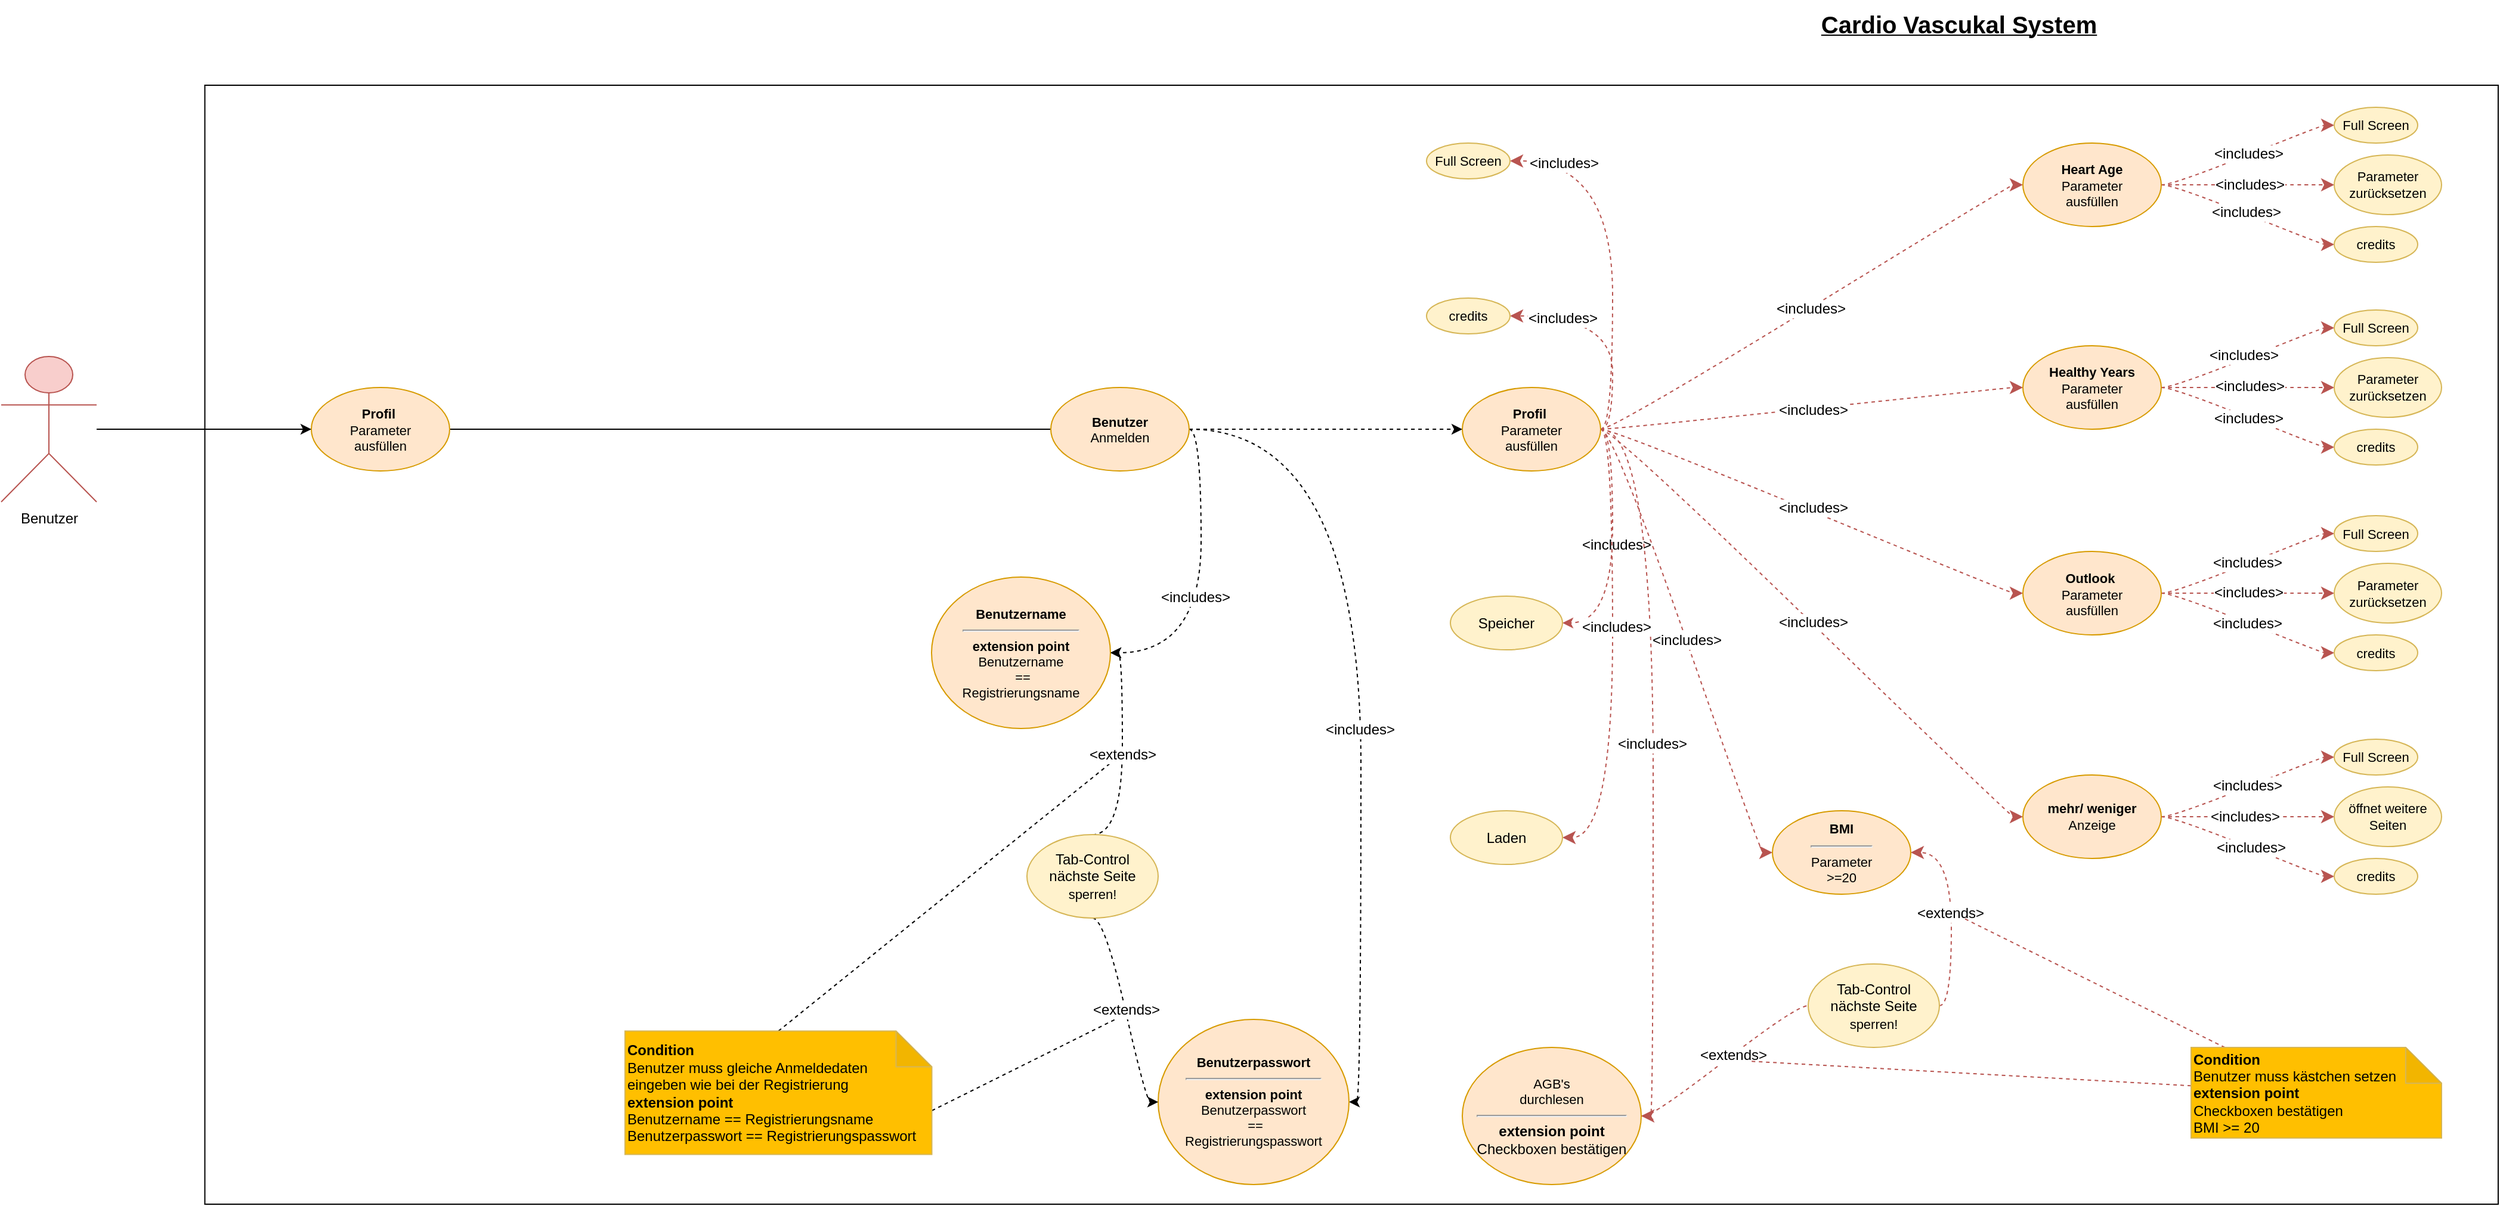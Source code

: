 <mxfile version="24.8.4">
  <diagram name="Seite-1" id="UVpIMAXgov2TjOctCtRH">
    <mxGraphModel dx="2771" dy="1168" grid="1" gridSize="10" guides="1" tooltips="1" connect="1" arrows="1" fold="1" page="1" pageScale="1" pageWidth="827" pageHeight="1169" math="0" shadow="0">
      <root>
        <mxCell id="0" />
        <mxCell id="1" parent="0" />
        <mxCell id="NwBf-p2mOLdfekpfjntF-2" value="&lt;b&gt;&lt;u&gt;&lt;font style=&quot;font-size: 20px;&quot;&gt;Cardio Vascukal System&lt;/font&gt;&lt;/u&gt;&lt;/b&gt;" style="text;html=1;align=center;verticalAlign=middle;resizable=0;points=[];autosize=1;strokeColor=none;fillColor=none;" parent="1" vertex="1">
          <mxGeometry x="736" y="88" width="250" height="40" as="geometry" />
        </mxCell>
        <mxCell id="NwBf-p2mOLdfekpfjntF-3" value="Benutzer" style="shape=umlActor;verticalLabelPosition=bottom;verticalAlign=top;html=1;outlineConnect=0;fillColor=#f8cecc;strokeColor=#b85450;" parent="1" vertex="1">
          <mxGeometry x="-780" y="387" width="80" height="122" as="geometry" />
        </mxCell>
        <mxCell id="NwBf-p2mOLdfekpfjntF-16" value="" style="rounded=0;whiteSpace=wrap;html=1;rotation=90;" parent="1" vertex="1">
          <mxGeometry x="-117.13" y="-332.63" width="938.5" height="1922.75" as="geometry" />
        </mxCell>
        <mxCell id="-FrrrJ6dnkbftd-pf9Oq-3" value="" style="edgeStyle=entityRelationEdgeStyle;curved=1;rounded=0;orthogonalLoop=1;jettySize=auto;html=1;startArrow=none;endArrow=classic;segment=10;sourcePerimeterSpacing=0;targetPerimeterSpacing=0;fontSize=12;dashed=1;endFill=1;fillColor=#f8cecc;strokeColor=#b85450;" parent="1" source="NwBf-p2mOLdfekpfjntF-17" target="-FrrrJ6dnkbftd-pf9Oq-2" edge="1">
          <mxGeometry relative="1" as="geometry" />
        </mxCell>
        <mxCell id="-FrrrJ6dnkbftd-pf9Oq-10" value="&amp;lt;includes&amp;gt;" style="edgeLabel;html=1;align=center;verticalAlign=middle;resizable=0;points=[];fontSize=12;" parent="-FrrrJ6dnkbftd-pf9Oq-3" vertex="1" connectable="0">
          <mxGeometry x="-0.007" y="3" relative="1" as="geometry">
            <mxPoint as="offset" />
          </mxGeometry>
        </mxCell>
        <mxCell id="-FrrrJ6dnkbftd-pf9Oq-24" value="" style="edgeStyle=entityRelationEdgeStyle;curved=1;rounded=0;orthogonalLoop=1;jettySize=auto;html=1;startArrow=none;endArrow=classic;segment=10;sourcePerimeterSpacing=0;targetPerimeterSpacing=0;fontSize=12;startSize=8;endSize=8;dashed=1;endFill=1;fillColor=#f8cecc;strokeColor=#b85450;" parent="1" source="NwBf-p2mOLdfekpfjntF-17" target="-FrrrJ6dnkbftd-pf9Oq-23" edge="1">
          <mxGeometry relative="1" as="geometry" />
        </mxCell>
        <mxCell id="-FrrrJ6dnkbftd-pf9Oq-25" value="&amp;lt;includes&amp;gt;" style="edgeLabel;html=1;align=center;verticalAlign=middle;resizable=0;points=[];fontSize=12;" parent="-FrrrJ6dnkbftd-pf9Oq-24" vertex="1" connectable="0">
          <mxGeometry x="-0.023" y="-1" relative="1" as="geometry">
            <mxPoint as="offset" />
          </mxGeometry>
        </mxCell>
        <mxCell id="-FrrrJ6dnkbftd-pf9Oq-35" value="" style="edgeStyle=entityRelationEdgeStyle;curved=1;rounded=0;orthogonalLoop=1;jettySize=auto;html=1;startArrow=none;endArrow=classic;segment=10;sourcePerimeterSpacing=0;targetPerimeterSpacing=0;fontSize=12;startSize=8;endSize=8;dashed=1;endFill=1;fillColor=#f8cecc;strokeColor=#b85450;" parent="1" source="NwBf-p2mOLdfekpfjntF-17" target="-FrrrJ6dnkbftd-pf9Oq-34" edge="1">
          <mxGeometry relative="1" as="geometry" />
        </mxCell>
        <mxCell id="-FrrrJ6dnkbftd-pf9Oq-87" value="&amp;lt;includes&amp;gt;" style="edgeLabel;html=1;align=center;verticalAlign=middle;resizable=0;points=[];fontSize=12;" parent="-FrrrJ6dnkbftd-pf9Oq-35" vertex="1" connectable="0">
          <mxGeometry x="-0.01" relative="1" as="geometry">
            <mxPoint as="offset" />
          </mxGeometry>
        </mxCell>
        <mxCell id="-FrrrJ6dnkbftd-pf9Oq-41" value="" style="edgeStyle=entityRelationEdgeStyle;curved=1;rounded=0;orthogonalLoop=1;jettySize=auto;html=1;startArrow=none;endArrow=classic;segment=10;sourcePerimeterSpacing=0;targetPerimeterSpacing=0;fontSize=12;startSize=8;endSize=8;dashed=1;endFill=1;fillColor=#f8cecc;strokeColor=#b85450;" parent="1" source="NwBf-p2mOLdfekpfjntF-17" target="-FrrrJ6dnkbftd-pf9Oq-40" edge="1">
          <mxGeometry relative="1" as="geometry" />
        </mxCell>
        <mxCell id="-FrrrJ6dnkbftd-pf9Oq-88" value="&amp;lt;includes&amp;gt;" style="edgeLabel;html=1;align=center;verticalAlign=middle;resizable=0;points=[];fontSize=12;" parent="-FrrrJ6dnkbftd-pf9Oq-41" vertex="1" connectable="0">
          <mxGeometry x="0.002" y="-1" relative="1" as="geometry">
            <mxPoint as="offset" />
          </mxGeometry>
        </mxCell>
        <mxCell id="-FrrrJ6dnkbftd-pf9Oq-43" value="" style="edgeStyle=entityRelationEdgeStyle;curved=1;rounded=0;orthogonalLoop=1;jettySize=auto;html=1;startArrow=none;endArrow=classic;segment=10;sourcePerimeterSpacing=0;targetPerimeterSpacing=0;fontSize=12;startSize=8;endSize=8;dashed=1;endFill=1;fillColor=#f8cecc;strokeColor=#b85450;" parent="1" source="NwBf-p2mOLdfekpfjntF-17" target="-FrrrJ6dnkbftd-pf9Oq-42" edge="1">
          <mxGeometry relative="1" as="geometry" />
        </mxCell>
        <mxCell id="-FrrrJ6dnkbftd-pf9Oq-89" value="&amp;lt;includes&amp;gt;" style="edgeLabel;html=1;align=center;verticalAlign=middle;resizable=0;points=[];fontSize=12;" parent="-FrrrJ6dnkbftd-pf9Oq-43" vertex="1" connectable="0">
          <mxGeometry x="-0.004" y="3" relative="1" as="geometry">
            <mxPoint as="offset" />
          </mxGeometry>
        </mxCell>
        <mxCell id="-FrrrJ6dnkbftd-pf9Oq-58" value="" style="edgeStyle=entityRelationEdgeStyle;curved=1;rounded=0;orthogonalLoop=1;jettySize=auto;html=1;startArrow=none;endArrow=classic;segment=10;sourcePerimeterSpacing=0;targetPerimeterSpacing=0;fontSize=12;startSize=8;endSize=8;dashed=1;endFill=1;fillColor=#f8cecc;strokeColor=#b85450;" parent="1" source="NwBf-p2mOLdfekpfjntF-17" target="-FrrrJ6dnkbftd-pf9Oq-57" edge="1">
          <mxGeometry relative="1" as="geometry" />
        </mxCell>
        <mxCell id="-FrrrJ6dnkbftd-pf9Oq-90" value="&amp;lt;includes&amp;gt;" style="edgeLabel;html=1;align=center;verticalAlign=middle;resizable=0;points=[];fontSize=12;" parent="-FrrrJ6dnkbftd-pf9Oq-58" vertex="1" connectable="0">
          <mxGeometry x="-0.0" y="1" relative="1" as="geometry">
            <mxPoint as="offset" />
          </mxGeometry>
        </mxCell>
        <mxCell id="-FrrrJ6dnkbftd-pf9Oq-62" value="" style="edgeStyle=entityRelationEdgeStyle;curved=1;rounded=0;orthogonalLoop=1;jettySize=auto;html=1;startArrow=none;endArrow=classic;segment=10;sourcePerimeterSpacing=0;targetPerimeterSpacing=0;fontSize=12;startSize=8;endSize=8;dashed=1;endFill=1;fillColor=#f8cecc;strokeColor=#b85450;" parent="1" source="NwBf-p2mOLdfekpfjntF-17" target="-FrrrJ6dnkbftd-pf9Oq-61" edge="1">
          <mxGeometry relative="1" as="geometry" />
        </mxCell>
        <mxCell id="-FrrrJ6dnkbftd-pf9Oq-66" value="&amp;lt;includes&amp;gt;" style="edgeLabel;html=1;align=center;verticalAlign=middle;resizable=0;points=[];fontSize=12;" parent="-FrrrJ6dnkbftd-pf9Oq-62" vertex="1" connectable="0">
          <mxGeometry x="0.545" y="2" relative="1" as="geometry">
            <mxPoint as="offset" />
          </mxGeometry>
        </mxCell>
        <mxCell id="-FrrrJ6dnkbftd-pf9Oq-65" style="edgeStyle=entityRelationEdgeStyle;curved=1;rounded=0;orthogonalLoop=1;jettySize=auto;html=1;startArrow=none;endArrow=classic;segment=10;sourcePerimeterSpacing=0;targetPerimeterSpacing=0;fontSize=12;startSize=8;endSize=8;dashed=1;endFill=1;fillColor=#f8cecc;strokeColor=#b85450;" parent="1" source="NwBf-p2mOLdfekpfjntF-17" target="-FrrrJ6dnkbftd-pf9Oq-63" edge="1">
          <mxGeometry relative="1" as="geometry" />
        </mxCell>
        <mxCell id="-FrrrJ6dnkbftd-pf9Oq-67" value="&amp;lt;includes&amp;gt;" style="edgeLabel;html=1;align=center;verticalAlign=middle;resizable=0;points=[];fontSize=12;" parent="-FrrrJ6dnkbftd-pf9Oq-65" vertex="1" connectable="0">
          <mxGeometry x="0.723" y="2" relative="1" as="geometry">
            <mxPoint as="offset" />
          </mxGeometry>
        </mxCell>
        <mxCell id="-FrrrJ6dnkbftd-pf9Oq-106" value="" style="edgeStyle=entityRelationEdgeStyle;curved=1;rounded=0;orthogonalLoop=1;jettySize=auto;html=1;startArrow=none;endArrow=classic;segment=10;sourcePerimeterSpacing=0;targetPerimeterSpacing=0;fontSize=12;startSize=8;endSize=8;dashed=1;endFill=1;fillColor=#f8cecc;strokeColor=#b85450;" parent="1" source="NwBf-p2mOLdfekpfjntF-17" target="-FrrrJ6dnkbftd-pf9Oq-105" edge="1">
          <mxGeometry relative="1" as="geometry" />
        </mxCell>
        <mxCell id="-FrrrJ6dnkbftd-pf9Oq-107" value="&amp;lt;includes&amp;gt;" style="edgeLabel;html=1;align=center;verticalAlign=middle;resizable=0;points=[];fontSize=12;" parent="-FrrrJ6dnkbftd-pf9Oq-106" vertex="1" connectable="0">
          <mxGeometry x="-0.003" relative="1" as="geometry">
            <mxPoint as="offset" />
          </mxGeometry>
        </mxCell>
        <mxCell id="-FrrrJ6dnkbftd-pf9Oq-111" style="edgeStyle=entityRelationEdgeStyle;curved=1;rounded=0;orthogonalLoop=1;jettySize=auto;html=1;startArrow=none;endArrow=classic;segment=10;sourcePerimeterSpacing=0;targetPerimeterSpacing=0;fontSize=12;startSize=8;endSize=8;dashed=1;endFill=1;fillColor=#f8cecc;strokeColor=#b85450;" parent="1" source="NwBf-p2mOLdfekpfjntF-17" target="-FrrrJ6dnkbftd-pf9Oq-110" edge="1">
          <mxGeometry relative="1" as="geometry" />
        </mxCell>
        <mxCell id="-FrrrJ6dnkbftd-pf9Oq-114" value="&amp;lt;includes&amp;gt;" style="edgeLabel;html=1;align=center;verticalAlign=middle;resizable=0;points=[];fontSize=12;" parent="-FrrrJ6dnkbftd-pf9Oq-111" vertex="1" connectable="0">
          <mxGeometry x="-0.102" y="3" relative="1" as="geometry">
            <mxPoint y="-1" as="offset" />
          </mxGeometry>
        </mxCell>
        <mxCell id="NwBf-p2mOLdfekpfjntF-17" value="&lt;font style=&quot;font-size: 11px;&quot;&gt;&lt;b&gt;Profil&amp;nbsp;&lt;/b&gt;&lt;/font&gt;&lt;div style=&quot;font-size: 11px;&quot;&gt;&lt;font style=&quot;font-size: 11px;&quot;&gt;Parameter&lt;/font&gt;&lt;div&gt;&lt;font style=&quot;font-size: 11px;&quot;&gt;ausfüllen&lt;/font&gt;&lt;/div&gt;&lt;/div&gt;" style="ellipse;whiteSpace=wrap;html=1;align=center;newEdgeStyle={&quot;edgeStyle&quot;:&quot;entityRelationEdgeStyle&quot;,&quot;startArrow&quot;:&quot;none&quot;,&quot;endArrow&quot;:&quot;none&quot;,&quot;segment&quot;:10,&quot;curved&quot;:1,&quot;sourcePerimeterSpacing&quot;:0,&quot;targetPerimeterSpacing&quot;:0};treeFolding=1;treeMoving=1;fillColor=#ffe6cc;strokeColor=#d79b00;" parent="1" vertex="1">
          <mxGeometry x="445" y="413" width="116" height="70" as="geometry" />
        </mxCell>
        <mxCell id="-FrrrJ6dnkbftd-pf9Oq-2" value="Speicher" style="ellipse;whiteSpace=wrap;html=1;align=center;newEdgeStyle={&quot;edgeStyle&quot;:&quot;entityRelationEdgeStyle&quot;,&quot;startArrow&quot;:&quot;none&quot;,&quot;endArrow&quot;:&quot;none&quot;,&quot;segment&quot;:10,&quot;curved&quot;:1,&quot;sourcePerimeterSpacing&quot;:0,&quot;targetPerimeterSpacing&quot;:0};treeFolding=1;treeMoving=1;fillColor=#fff2cc;strokeColor=#d6b656;" parent="1" vertex="1">
          <mxGeometry x="435" y="588" width="94" height="45" as="geometry" />
        </mxCell>
        <mxCell id="-FrrrJ6dnkbftd-pf9Oq-27" value="" style="edgeStyle=entityRelationEdgeStyle;curved=1;rounded=0;orthogonalLoop=1;jettySize=auto;html=1;startArrow=openThin;endArrow=none;segment=10;sourcePerimeterSpacing=0;targetPerimeterSpacing=0;fontSize=12;startSize=8;endSize=8;dashed=1;startFill=0;fillColor=#f8cecc;strokeColor=#b85450;" parent="1" source="-FrrrJ6dnkbftd-pf9Oq-23" target="-FrrrJ6dnkbftd-pf9Oq-26" edge="1">
          <mxGeometry relative="1" as="geometry" />
        </mxCell>
        <mxCell id="-FrrrJ6dnkbftd-pf9Oq-28" value="&amp;lt;extends&amp;gt;" style="edgeLabel;html=1;align=center;verticalAlign=middle;resizable=0;points=[];fontSize=12;" parent="-FrrrJ6dnkbftd-pf9Oq-27" vertex="1" connectable="0">
          <mxGeometry x="0.107" y="-1" relative="1" as="geometry">
            <mxPoint x="-1" as="offset" />
          </mxGeometry>
        </mxCell>
        <mxCell id="-FrrrJ6dnkbftd-pf9Oq-23" value="&lt;font style=&quot;font-size: 11px;&quot;&gt;AGB&#39;s&lt;/font&gt;&lt;div style=&quot;font-size: 11px;&quot;&gt;&lt;font style=&quot;font-size: 11px;&quot;&gt;durchlesen&lt;br&gt;&lt;/font&gt;&lt;div style=&quot;&quot;&gt;&lt;hr style=&quot;&quot;&gt;&lt;div style=&quot;font-size: 12px;&quot;&gt;&lt;b&gt;extension point&lt;/b&gt;&lt;/div&gt;&lt;div style=&quot;font-size: 12px;&quot;&gt;Checkboxen bestätigen&lt;/div&gt;&lt;/div&gt;&lt;/div&gt;" style="ellipse;whiteSpace=wrap;html=1;align=center;newEdgeStyle={&quot;edgeStyle&quot;:&quot;entityRelationEdgeStyle&quot;,&quot;startArrow&quot;:&quot;none&quot;,&quot;endArrow&quot;:&quot;none&quot;,&quot;segment&quot;:10,&quot;curved&quot;:1,&quot;sourcePerimeterSpacing&quot;:0,&quot;targetPerimeterSpacing&quot;:0};treeFolding=1;treeMoving=1;fillColor=#ffe6cc;strokeColor=#d79b00;" parent="1" vertex="1">
          <mxGeometry x="445" y="966.5" width="150" height="115" as="geometry" />
        </mxCell>
        <mxCell id="-FrrrJ6dnkbftd-pf9Oq-108" style="edgeStyle=entityRelationEdgeStyle;curved=1;rounded=0;orthogonalLoop=1;jettySize=auto;html=1;startArrow=none;endArrow=classic;segment=10;sourcePerimeterSpacing=0;targetPerimeterSpacing=0;fontSize=12;startSize=8;endSize=8;dashed=1;endFill=1;fillColor=#f8cecc;strokeColor=#b85450;" parent="1" source="-FrrrJ6dnkbftd-pf9Oq-26" target="-FrrrJ6dnkbftd-pf9Oq-105" edge="1">
          <mxGeometry relative="1" as="geometry" />
        </mxCell>
        <mxCell id="-FrrrJ6dnkbftd-pf9Oq-109" value="&amp;lt;extends&amp;gt;" style="edgeLabel;html=1;align=center;verticalAlign=middle;resizable=0;points=[];fontSize=12;" parent="-FrrrJ6dnkbftd-pf9Oq-108" vertex="1" connectable="0">
          <mxGeometry x="0.033" y="1" relative="1" as="geometry">
            <mxPoint y="1" as="offset" />
          </mxGeometry>
        </mxCell>
        <mxCell id="-FrrrJ6dnkbftd-pf9Oq-26" value="Tab-Control&lt;div&gt;nächste Seite&lt;br&gt;&lt;div&gt;&lt;span style=&quot;font-size: 11px;&quot;&gt;sperren!&lt;/span&gt;&lt;/div&gt;&lt;/div&gt;" style="ellipse;whiteSpace=wrap;html=1;align=center;newEdgeStyle={&quot;edgeStyle&quot;:&quot;entityRelationEdgeStyle&quot;,&quot;startArrow&quot;:&quot;none&quot;,&quot;endArrow&quot;:&quot;none&quot;,&quot;segment&quot;:10,&quot;curved&quot;:1,&quot;sourcePerimeterSpacing&quot;:0,&quot;targetPerimeterSpacing&quot;:0};treeFolding=1;treeMoving=1;fillColor=#fff2cc;strokeColor=#d6b656;" parent="1" vertex="1">
          <mxGeometry x="735" y="896.5" width="110" height="70" as="geometry" />
        </mxCell>
        <mxCell id="qf-HEqE5wMaimyEyIUq_-2" style="edgeStyle=none;curved=1;rounded=0;orthogonalLoop=1;jettySize=auto;html=1;fontSize=12;startSize=8;endSize=8;dashed=1;fillColor=#f8cecc;strokeColor=#b85450;endArrow=none;endFill=0;" parent="1" source="-FrrrJ6dnkbftd-pf9Oq-31" edge="1">
          <mxGeometry relative="1" as="geometry">
            <mxPoint x="685" y="978" as="targetPoint" />
          </mxGeometry>
        </mxCell>
        <mxCell id="qf-HEqE5wMaimyEyIUq_-3" style="edgeStyle=none;curved=1;rounded=0;orthogonalLoop=1;jettySize=auto;html=1;fontSize=12;startSize=8;endSize=8;startArrow=none;startFill=0;dashed=1;endArrow=none;endFill=0;fillColor=#f8cecc;strokeColor=#b85450;" parent="1" source="-FrrrJ6dnkbftd-pf9Oq-31" edge="1">
          <mxGeometry relative="1" as="geometry">
            <mxPoint x="865" y="858" as="targetPoint" />
          </mxGeometry>
        </mxCell>
        <mxCell id="-FrrrJ6dnkbftd-pf9Oq-31" value="&lt;b&gt;Condition&lt;/b&gt;&lt;div&gt;Benutzer muss kästchen setzen&lt;/div&gt;&lt;div&gt;&lt;b&gt;extension point&lt;/b&gt;&lt;/div&gt;&lt;div&gt;Checkboxen bestätigen&lt;/div&gt;&lt;div&gt;&lt;span style=&quot;text-align: center;&quot;&gt;BMI &amp;gt;= 20&lt;/span&gt;&lt;/div&gt;" style="shape=note;whiteSpace=wrap;html=1;backgroundOutline=1;darkOpacity=0.05;align=left;fillColor=#ffbf00;strokeColor=#d6b656;" parent="1" vertex="1">
          <mxGeometry x="1056" y="966.5" width="210" height="76" as="geometry" />
        </mxCell>
        <mxCell id="-FrrrJ6dnkbftd-pf9Oq-45" value="" style="edgeStyle=entityRelationEdgeStyle;curved=1;rounded=0;orthogonalLoop=1;jettySize=auto;html=1;startArrow=none;endArrow=classic;segment=10;sourcePerimeterSpacing=0;targetPerimeterSpacing=0;fontSize=12;startSize=8;endSize=8;dashed=1;endFill=1;fillColor=#f8cecc;strokeColor=#b85450;" parent="1" source="-FrrrJ6dnkbftd-pf9Oq-34" target="-FrrrJ6dnkbftd-pf9Oq-44" edge="1">
          <mxGeometry relative="1" as="geometry" />
        </mxCell>
        <mxCell id="-FrrrJ6dnkbftd-pf9Oq-91" value="&amp;lt;includes&amp;gt;" style="edgeLabel;html=1;align=center;verticalAlign=middle;resizable=0;points=[];fontSize=12;" parent="-FrrrJ6dnkbftd-pf9Oq-45" vertex="1" connectable="0">
          <mxGeometry x="0.012" relative="1" as="geometry">
            <mxPoint as="offset" />
          </mxGeometry>
        </mxCell>
        <mxCell id="-FrrrJ6dnkbftd-pf9Oq-84" style="edgeStyle=entityRelationEdgeStyle;curved=1;rounded=0;orthogonalLoop=1;jettySize=auto;html=1;startArrow=none;endArrow=classic;segment=10;sourcePerimeterSpacing=0;targetPerimeterSpacing=0;fontSize=12;startSize=8;endSize=8;dashed=1;endFill=1;fillColor=#f8cecc;strokeColor=#b85450;" parent="1" source="-FrrrJ6dnkbftd-pf9Oq-34" target="-FrrrJ6dnkbftd-pf9Oq-77" edge="1">
          <mxGeometry relative="1" as="geometry" />
        </mxCell>
        <mxCell id="-FrrrJ6dnkbftd-pf9Oq-92" value="&amp;lt;includes&amp;gt;" style="edgeLabel;html=1;align=center;verticalAlign=middle;resizable=0;points=[];fontSize=12;" parent="-FrrrJ6dnkbftd-pf9Oq-84" vertex="1" connectable="0">
          <mxGeometry x="0.01" y="1" relative="1" as="geometry">
            <mxPoint as="offset" />
          </mxGeometry>
        </mxCell>
        <mxCell id="-FrrrJ6dnkbftd-pf9Oq-85" style="edgeStyle=entityRelationEdgeStyle;curved=1;rounded=0;orthogonalLoop=1;jettySize=auto;html=1;startArrow=none;endArrow=classic;segment=10;sourcePerimeterSpacing=0;targetPerimeterSpacing=0;fontSize=12;startSize=8;endSize=8;endFill=1;dashed=1;fillColor=#f8cecc;strokeColor=#b85450;" parent="1" source="-FrrrJ6dnkbftd-pf9Oq-34" target="-FrrrJ6dnkbftd-pf9Oq-73" edge="1">
          <mxGeometry relative="1" as="geometry" />
        </mxCell>
        <mxCell id="-FrrrJ6dnkbftd-pf9Oq-93" value="&amp;lt;includes&amp;gt;" style="edgeLabel;html=1;align=center;verticalAlign=middle;resizable=0;points=[];fontSize=12;" parent="-FrrrJ6dnkbftd-pf9Oq-85" vertex="1" connectable="0">
          <mxGeometry x="-0.028" y="2" relative="1" as="geometry">
            <mxPoint as="offset" />
          </mxGeometry>
        </mxCell>
        <mxCell id="-FrrrJ6dnkbftd-pf9Oq-34" value="&lt;span style=&quot;font-size: 11px;&quot;&gt;&lt;b&gt;Heart Age&lt;/b&gt;&lt;/span&gt;&lt;br&gt;&lt;div style=&quot;font-size: 11px;&quot;&gt;&lt;font style=&quot;font-size: 11px;&quot;&gt;Parameter&lt;/font&gt;&lt;div&gt;&lt;font style=&quot;font-size: 11px;&quot;&gt;ausfüllen&lt;/font&gt;&lt;/div&gt;&lt;/div&gt;" style="ellipse;whiteSpace=wrap;html=1;align=center;newEdgeStyle={&quot;edgeStyle&quot;:&quot;entityRelationEdgeStyle&quot;,&quot;startArrow&quot;:&quot;none&quot;,&quot;endArrow&quot;:&quot;none&quot;,&quot;segment&quot;:10,&quot;curved&quot;:1,&quot;sourcePerimeterSpacing&quot;:0,&quot;targetPerimeterSpacing&quot;:0};treeFolding=1;treeMoving=1;fillColor=#ffe6cc;strokeColor=#d79b00;" parent="1" vertex="1">
          <mxGeometry x="915" y="208" width="116" height="70" as="geometry" />
        </mxCell>
        <mxCell id="-FrrrJ6dnkbftd-pf9Oq-54" style="edgeStyle=entityRelationEdgeStyle;curved=1;rounded=0;orthogonalLoop=1;jettySize=auto;html=1;startArrow=none;endArrow=classic;segment=10;sourcePerimeterSpacing=0;targetPerimeterSpacing=0;fontSize=12;startSize=8;endSize=8;endFill=1;dashed=1;fillColor=#f8cecc;strokeColor=#b85450;" parent="1" source="-FrrrJ6dnkbftd-pf9Oq-40" target="-FrrrJ6dnkbftd-pf9Oq-49" edge="1">
          <mxGeometry relative="1" as="geometry" />
        </mxCell>
        <mxCell id="-FrrrJ6dnkbftd-pf9Oq-94" value="&amp;lt;includes&amp;gt;" style="edgeLabel;html=1;align=center;verticalAlign=middle;resizable=0;points=[];fontSize=12;" parent="-FrrrJ6dnkbftd-pf9Oq-54" vertex="1" connectable="0">
          <mxGeometry x="0.012" y="1" relative="1" as="geometry">
            <mxPoint as="offset" />
          </mxGeometry>
        </mxCell>
        <mxCell id="-FrrrJ6dnkbftd-pf9Oq-78" style="edgeStyle=entityRelationEdgeStyle;curved=1;rounded=0;orthogonalLoop=1;jettySize=auto;html=1;startArrow=none;endArrow=classic;segment=10;sourcePerimeterSpacing=0;targetPerimeterSpacing=0;fontSize=12;startSize=8;endSize=8;dashed=1;endFill=1;fillColor=#f8cecc;strokeColor=#b85450;" parent="1" source="-FrrrJ6dnkbftd-pf9Oq-40" target="-FrrrJ6dnkbftd-pf9Oq-76" edge="1">
          <mxGeometry relative="1" as="geometry" />
        </mxCell>
        <mxCell id="-FrrrJ6dnkbftd-pf9Oq-96" value="&amp;lt;includes&amp;gt;" style="edgeLabel;html=1;align=center;verticalAlign=middle;resizable=0;points=[];fontSize=12;" parent="-FrrrJ6dnkbftd-pf9Oq-78" vertex="1" connectable="0">
          <mxGeometry x="-0.028" y="3" relative="1" as="geometry">
            <mxPoint as="offset" />
          </mxGeometry>
        </mxCell>
        <mxCell id="-FrrrJ6dnkbftd-pf9Oq-79" style="edgeStyle=entityRelationEdgeStyle;curved=1;rounded=0;orthogonalLoop=1;jettySize=auto;html=1;startArrow=none;endArrow=classic;segment=10;sourcePerimeterSpacing=0;targetPerimeterSpacing=0;fontSize=12;startSize=8;endSize=8;dashed=1;endFill=1;fillColor=#f8cecc;strokeColor=#b85450;" parent="1" source="-FrrrJ6dnkbftd-pf9Oq-40" target="-FrrrJ6dnkbftd-pf9Oq-68" edge="1">
          <mxGeometry relative="1" as="geometry" />
        </mxCell>
        <mxCell id="-FrrrJ6dnkbftd-pf9Oq-95" value="&amp;lt;includes&amp;gt;" style="edgeLabel;html=1;align=center;verticalAlign=middle;resizable=0;points=[];fontSize=12;" parent="-FrrrJ6dnkbftd-pf9Oq-79" vertex="1" connectable="0">
          <mxGeometry x="0.011" relative="1" as="geometry">
            <mxPoint as="offset" />
          </mxGeometry>
        </mxCell>
        <mxCell id="-FrrrJ6dnkbftd-pf9Oq-40" value="&lt;span style=&quot;font-size: 11px;&quot;&gt;&lt;b&gt;Healthy Years&lt;/b&gt;&lt;/span&gt;&lt;br&gt;&lt;div style=&quot;font-size: 11px;&quot;&gt;&lt;font style=&quot;font-size: 11px;&quot;&gt;Parameter&lt;/font&gt;&lt;div&gt;&lt;font style=&quot;font-size: 11px;&quot;&gt;ausfüllen&lt;/font&gt;&lt;/div&gt;&lt;/div&gt;" style="ellipse;whiteSpace=wrap;html=1;align=center;newEdgeStyle={&quot;edgeStyle&quot;:&quot;entityRelationEdgeStyle&quot;,&quot;startArrow&quot;:&quot;none&quot;,&quot;endArrow&quot;:&quot;none&quot;,&quot;segment&quot;:10,&quot;curved&quot;:1,&quot;sourcePerimeterSpacing&quot;:0,&quot;targetPerimeterSpacing&quot;:0};treeFolding=1;treeMoving=1;fillColor=#ffe6cc;strokeColor=#d79b00;" parent="1" vertex="1">
          <mxGeometry x="915" y="378" width="116" height="70" as="geometry" />
        </mxCell>
        <mxCell id="-FrrrJ6dnkbftd-pf9Oq-55" style="edgeStyle=entityRelationEdgeStyle;curved=1;rounded=0;orthogonalLoop=1;jettySize=auto;html=1;startArrow=none;endArrow=classic;segment=10;sourcePerimeterSpacing=0;targetPerimeterSpacing=0;fontSize=12;startSize=8;endSize=8;dashed=1;endFill=1;fillColor=#f8cecc;strokeColor=#b85450;" parent="1" source="-FrrrJ6dnkbftd-pf9Oq-42" target="-FrrrJ6dnkbftd-pf9Oq-51" edge="1">
          <mxGeometry relative="1" as="geometry" />
        </mxCell>
        <mxCell id="-FrrrJ6dnkbftd-pf9Oq-97" value="&amp;lt;includes&amp;gt;" style="edgeLabel;html=1;align=center;verticalAlign=middle;resizable=0;points=[];fontSize=12;" parent="-FrrrJ6dnkbftd-pf9Oq-55" vertex="1" connectable="0">
          <mxGeometry x="-0.001" y="2" relative="1" as="geometry">
            <mxPoint y="1" as="offset" />
          </mxGeometry>
        </mxCell>
        <mxCell id="-FrrrJ6dnkbftd-pf9Oq-80" style="edgeStyle=entityRelationEdgeStyle;curved=1;rounded=0;orthogonalLoop=1;jettySize=auto;html=1;startArrow=none;endArrow=classic;segment=10;sourcePerimeterSpacing=0;targetPerimeterSpacing=0;fontSize=12;startSize=8;endSize=8;dashed=1;endFill=1;fillColor=#f8cecc;strokeColor=#b85450;" parent="1" source="-FrrrJ6dnkbftd-pf9Oq-42" target="-FrrrJ6dnkbftd-pf9Oq-75" edge="1">
          <mxGeometry relative="1" as="geometry" />
        </mxCell>
        <mxCell id="-FrrrJ6dnkbftd-pf9Oq-98" value="&amp;lt;includes&amp;gt;" style="edgeLabel;html=1;align=center;verticalAlign=middle;resizable=0;points=[];fontSize=12;" parent="-FrrrJ6dnkbftd-pf9Oq-80" vertex="1" connectable="0">
          <mxGeometry x="-0.011" y="1" relative="1" as="geometry">
            <mxPoint as="offset" />
          </mxGeometry>
        </mxCell>
        <mxCell id="-FrrrJ6dnkbftd-pf9Oq-81" style="edgeStyle=entityRelationEdgeStyle;curved=1;rounded=0;orthogonalLoop=1;jettySize=auto;html=1;startArrow=none;endArrow=classic;segment=10;sourcePerimeterSpacing=0;targetPerimeterSpacing=0;fontSize=12;startSize=8;endSize=8;endFill=1;dashed=1;fillColor=#f8cecc;strokeColor=#b85450;" parent="1" source="-FrrrJ6dnkbftd-pf9Oq-42" target="-FrrrJ6dnkbftd-pf9Oq-69" edge="1">
          <mxGeometry relative="1" as="geometry" />
        </mxCell>
        <mxCell id="-FrrrJ6dnkbftd-pf9Oq-99" value="&amp;lt;includes&amp;gt;" style="edgeLabel;html=1;align=center;verticalAlign=middle;resizable=0;points=[];fontSize=12;" parent="-FrrrJ6dnkbftd-pf9Oq-81" vertex="1" connectable="0">
          <mxGeometry x="-0.004" relative="1" as="geometry">
            <mxPoint as="offset" />
          </mxGeometry>
        </mxCell>
        <mxCell id="-FrrrJ6dnkbftd-pf9Oq-42" value="&lt;font style=&quot;font-size: 11px;&quot;&gt;&lt;b&gt;Outlook&amp;nbsp;&lt;/b&gt;&lt;/font&gt;&lt;div style=&quot;font-size: 11px;&quot;&gt;&lt;font style=&quot;font-size: 11px;&quot;&gt;Parameter&lt;/font&gt;&lt;div&gt;&lt;font style=&quot;font-size: 11px;&quot;&gt;ausfüllen&lt;/font&gt;&lt;/div&gt;&lt;/div&gt;" style="ellipse;whiteSpace=wrap;html=1;align=center;newEdgeStyle={&quot;edgeStyle&quot;:&quot;entityRelationEdgeStyle&quot;,&quot;startArrow&quot;:&quot;none&quot;,&quot;endArrow&quot;:&quot;none&quot;,&quot;segment&quot;:10,&quot;curved&quot;:1,&quot;sourcePerimeterSpacing&quot;:0,&quot;targetPerimeterSpacing&quot;:0};treeFolding=1;treeMoving=1;fillColor=#ffe6cc;strokeColor=#d79b00;" parent="1" vertex="1">
          <mxGeometry x="915" y="550.5" width="116" height="70" as="geometry" />
        </mxCell>
        <mxCell id="-FrrrJ6dnkbftd-pf9Oq-44" value="&lt;div style=&quot;font-size: 11px;&quot;&gt;&lt;font style=&quot;font-size: 11px;&quot;&gt;Parameter zurücksetzen&lt;/font&gt;&lt;/div&gt;" style="ellipse;whiteSpace=wrap;html=1;align=center;newEdgeStyle={&quot;edgeStyle&quot;:&quot;entityRelationEdgeStyle&quot;,&quot;startArrow&quot;:&quot;none&quot;,&quot;endArrow&quot;:&quot;none&quot;,&quot;segment&quot;:10,&quot;curved&quot;:1,&quot;sourcePerimeterSpacing&quot;:0,&quot;targetPerimeterSpacing&quot;:0};treeFolding=1;treeMoving=1;fillColor=#fff2cc;strokeColor=#d6b656;" parent="1" vertex="1">
          <mxGeometry x="1176" y="218" width="90" height="50" as="geometry" />
        </mxCell>
        <mxCell id="-FrrrJ6dnkbftd-pf9Oq-49" value="&lt;div style=&quot;font-size: 11px;&quot;&gt;&lt;font style=&quot;font-size: 11px;&quot;&gt;Parameter zurücksetzen&lt;/font&gt;&lt;/div&gt;" style="ellipse;whiteSpace=wrap;html=1;align=center;newEdgeStyle={&quot;edgeStyle&quot;:&quot;entityRelationEdgeStyle&quot;,&quot;startArrow&quot;:&quot;none&quot;,&quot;endArrow&quot;:&quot;none&quot;,&quot;segment&quot;:10,&quot;curved&quot;:1,&quot;sourcePerimeterSpacing&quot;:0,&quot;targetPerimeterSpacing&quot;:0};treeFolding=1;treeMoving=1;fillColor=#fff2cc;strokeColor=#d6b656;" parent="1" vertex="1">
          <mxGeometry x="1176" y="388" width="90" height="50" as="geometry" />
        </mxCell>
        <mxCell id="-FrrrJ6dnkbftd-pf9Oq-51" value="&lt;div style=&quot;font-size: 11px;&quot;&gt;&lt;font style=&quot;font-size: 11px;&quot;&gt;Parameter zurücksetzen&lt;/font&gt;&lt;/div&gt;" style="ellipse;whiteSpace=wrap;html=1;align=center;newEdgeStyle={&quot;edgeStyle&quot;:&quot;entityRelationEdgeStyle&quot;,&quot;startArrow&quot;:&quot;none&quot;,&quot;endArrow&quot;:&quot;none&quot;,&quot;segment&quot;:10,&quot;curved&quot;:1,&quot;sourcePerimeterSpacing&quot;:0,&quot;targetPerimeterSpacing&quot;:0};treeFolding=1;treeMoving=1;fillColor=#fff2cc;strokeColor=#d6b656;" parent="1" vertex="1">
          <mxGeometry x="1176" y="560.5" width="90" height="50" as="geometry" />
        </mxCell>
        <mxCell id="-FrrrJ6dnkbftd-pf9Oq-60" style="edgeStyle=entityRelationEdgeStyle;curved=1;rounded=0;orthogonalLoop=1;jettySize=auto;html=1;startArrow=none;endArrow=classic;segment=10;sourcePerimeterSpacing=0;targetPerimeterSpacing=0;fontSize=12;startSize=8;endSize=8;dashed=1;endFill=1;fillColor=#f8cecc;strokeColor=#b85450;" parent="1" source="-FrrrJ6dnkbftd-pf9Oq-57" target="-FrrrJ6dnkbftd-pf9Oq-59" edge="1">
          <mxGeometry relative="1" as="geometry" />
        </mxCell>
        <mxCell id="-FrrrJ6dnkbftd-pf9Oq-101" value="&amp;lt;includes&amp;gt;" style="edgeLabel;html=1;align=center;verticalAlign=middle;resizable=0;points=[];fontSize=12;" parent="-FrrrJ6dnkbftd-pf9Oq-60" vertex="1" connectable="0">
          <mxGeometry x="-0.043" relative="1" as="geometry">
            <mxPoint as="offset" />
          </mxGeometry>
        </mxCell>
        <mxCell id="-FrrrJ6dnkbftd-pf9Oq-82" style="edgeStyle=entityRelationEdgeStyle;curved=1;rounded=0;orthogonalLoop=1;jettySize=auto;html=1;startArrow=none;endArrow=classic;segment=10;sourcePerimeterSpacing=0;targetPerimeterSpacing=0;fontSize=12;startSize=8;endSize=8;dashed=1;endFill=1;fillColor=#f8cecc;strokeColor=#b85450;" parent="1" source="-FrrrJ6dnkbftd-pf9Oq-57" target="-FrrrJ6dnkbftd-pf9Oq-74" edge="1">
          <mxGeometry relative="1" as="geometry" />
        </mxCell>
        <mxCell id="-FrrrJ6dnkbftd-pf9Oq-100" value="&amp;lt;includes&amp;gt;" style="edgeLabel;html=1;align=center;verticalAlign=middle;resizable=0;points=[];fontSize=12;" parent="-FrrrJ6dnkbftd-pf9Oq-82" vertex="1" connectable="0">
          <mxGeometry x="-0.004" y="2" relative="1" as="geometry">
            <mxPoint as="offset" />
          </mxGeometry>
        </mxCell>
        <mxCell id="-FrrrJ6dnkbftd-pf9Oq-83" style="edgeStyle=entityRelationEdgeStyle;curved=1;rounded=0;orthogonalLoop=1;jettySize=auto;html=1;startArrow=none;endArrow=classic;segment=10;sourcePerimeterSpacing=0;targetPerimeterSpacing=0;fontSize=12;startSize=8;endSize=8;dashed=1;endFill=1;fillColor=#f8cecc;strokeColor=#b85450;" parent="1" source="-FrrrJ6dnkbftd-pf9Oq-57" target="-FrrrJ6dnkbftd-pf9Oq-70" edge="1">
          <mxGeometry relative="1" as="geometry" />
        </mxCell>
        <mxCell id="-FrrrJ6dnkbftd-pf9Oq-102" value="&amp;lt;includes&amp;gt;" style="edgeLabel;html=1;align=center;verticalAlign=middle;resizable=0;points=[];fontSize=12;" parent="-FrrrJ6dnkbftd-pf9Oq-83" vertex="1" connectable="0">
          <mxGeometry x="0.028" relative="1" as="geometry">
            <mxPoint as="offset" />
          </mxGeometry>
        </mxCell>
        <mxCell id="-FrrrJ6dnkbftd-pf9Oq-57" value="&lt;div style=&quot;font-size: 11px;&quot;&gt;&lt;b&gt;mehr/ weniger&lt;/b&gt;&lt;/div&gt;&lt;div style=&quot;font-size: 11px;&quot;&gt;Anzeige&lt;/div&gt;" style="ellipse;whiteSpace=wrap;html=1;align=center;newEdgeStyle={&quot;edgeStyle&quot;:&quot;entityRelationEdgeStyle&quot;,&quot;startArrow&quot;:&quot;none&quot;,&quot;endArrow&quot;:&quot;none&quot;,&quot;segment&quot;:10,&quot;curved&quot;:1,&quot;sourcePerimeterSpacing&quot;:0,&quot;targetPerimeterSpacing&quot;:0};treeFolding=1;treeMoving=1;fillColor=#ffe6cc;strokeColor=#d79b00;" parent="1" vertex="1">
          <mxGeometry x="915" y="738" width="116" height="70" as="geometry" />
        </mxCell>
        <mxCell id="-FrrrJ6dnkbftd-pf9Oq-59" value="&lt;div style=&quot;font-size: 11px;&quot;&gt;öffnet weitere Seiten&lt;/div&gt;" style="ellipse;whiteSpace=wrap;html=1;align=center;newEdgeStyle={&quot;edgeStyle&quot;:&quot;entityRelationEdgeStyle&quot;,&quot;startArrow&quot;:&quot;none&quot;,&quot;endArrow&quot;:&quot;none&quot;,&quot;segment&quot;:10,&quot;curved&quot;:1,&quot;sourcePerimeterSpacing&quot;:0,&quot;targetPerimeterSpacing&quot;:0};treeFolding=1;treeMoving=1;fillColor=#fff2cc;strokeColor=#d6b656;" parent="1" vertex="1">
          <mxGeometry x="1176" y="748" width="90" height="50" as="geometry" />
        </mxCell>
        <mxCell id="-FrrrJ6dnkbftd-pf9Oq-61" value="&lt;span style=&quot;font-size: 11px;&quot;&gt;credits&lt;/span&gt;" style="ellipse;whiteSpace=wrap;html=1;align=center;newEdgeStyle={&quot;edgeStyle&quot;:&quot;entityRelationEdgeStyle&quot;,&quot;startArrow&quot;:&quot;none&quot;,&quot;endArrow&quot;:&quot;none&quot;,&quot;segment&quot;:10,&quot;curved&quot;:1,&quot;sourcePerimeterSpacing&quot;:0,&quot;targetPerimeterSpacing&quot;:0};treeFolding=1;treeMoving=1;fillColor=#fff2cc;strokeColor=#d6b656;" parent="1" vertex="1">
          <mxGeometry x="415" y="338" width="70" height="30" as="geometry" />
        </mxCell>
        <mxCell id="-FrrrJ6dnkbftd-pf9Oq-63" value="&lt;span style=&quot;font-size: 11px;&quot;&gt;Full Screen&lt;/span&gt;" style="ellipse;whiteSpace=wrap;html=1;align=center;newEdgeStyle={&quot;edgeStyle&quot;:&quot;entityRelationEdgeStyle&quot;,&quot;startArrow&quot;:&quot;none&quot;,&quot;endArrow&quot;:&quot;none&quot;,&quot;segment&quot;:10,&quot;curved&quot;:1,&quot;sourcePerimeterSpacing&quot;:0,&quot;targetPerimeterSpacing&quot;:0};treeFolding=1;treeMoving=1;fillColor=#fff2cc;strokeColor=#d6b656;" parent="1" vertex="1">
          <mxGeometry x="415" y="208" width="70" height="30" as="geometry" />
        </mxCell>
        <mxCell id="-FrrrJ6dnkbftd-pf9Oq-68" value="&lt;span style=&quot;font-size: 11px;&quot;&gt;credits&lt;/span&gt;" style="ellipse;whiteSpace=wrap;html=1;align=center;newEdgeStyle={&quot;edgeStyle&quot;:&quot;entityRelationEdgeStyle&quot;,&quot;startArrow&quot;:&quot;none&quot;,&quot;endArrow&quot;:&quot;none&quot;,&quot;segment&quot;:10,&quot;curved&quot;:1,&quot;sourcePerimeterSpacing&quot;:0,&quot;targetPerimeterSpacing&quot;:0};treeFolding=1;treeMoving=1;fillColor=#fff2cc;strokeColor=#d6b656;" parent="1" vertex="1">
          <mxGeometry x="1176" y="448" width="70" height="30" as="geometry" />
        </mxCell>
        <mxCell id="-FrrrJ6dnkbftd-pf9Oq-69" value="&lt;span style=&quot;font-size: 11px;&quot;&gt;credits&lt;/span&gt;" style="ellipse;whiteSpace=wrap;html=1;align=center;newEdgeStyle={&quot;edgeStyle&quot;:&quot;entityRelationEdgeStyle&quot;,&quot;startArrow&quot;:&quot;none&quot;,&quot;endArrow&quot;:&quot;none&quot;,&quot;segment&quot;:10,&quot;curved&quot;:1,&quot;sourcePerimeterSpacing&quot;:0,&quot;targetPerimeterSpacing&quot;:0};treeFolding=1;treeMoving=1;fillColor=#fff2cc;strokeColor=#d6b656;" parent="1" vertex="1">
          <mxGeometry x="1176" y="620.5" width="70" height="30" as="geometry" />
        </mxCell>
        <mxCell id="-FrrrJ6dnkbftd-pf9Oq-70" value="&lt;span style=&quot;font-size: 11px;&quot;&gt;credits&lt;/span&gt;" style="ellipse;whiteSpace=wrap;html=1;align=center;newEdgeStyle={&quot;edgeStyle&quot;:&quot;entityRelationEdgeStyle&quot;,&quot;startArrow&quot;:&quot;none&quot;,&quot;endArrow&quot;:&quot;none&quot;,&quot;segment&quot;:10,&quot;curved&quot;:1,&quot;sourcePerimeterSpacing&quot;:0,&quot;targetPerimeterSpacing&quot;:0};treeFolding=1;treeMoving=1;fillColor=#fff2cc;strokeColor=#d6b656;" parent="1" vertex="1">
          <mxGeometry x="1176" y="808" width="70" height="30" as="geometry" />
        </mxCell>
        <mxCell id="-FrrrJ6dnkbftd-pf9Oq-73" value="&lt;span style=&quot;font-size: 11px;&quot;&gt;credits&lt;/span&gt;" style="ellipse;whiteSpace=wrap;html=1;align=center;newEdgeStyle={&quot;edgeStyle&quot;:&quot;entityRelationEdgeStyle&quot;,&quot;startArrow&quot;:&quot;none&quot;,&quot;endArrow&quot;:&quot;none&quot;,&quot;segment&quot;:10,&quot;curved&quot;:1,&quot;sourcePerimeterSpacing&quot;:0,&quot;targetPerimeterSpacing&quot;:0};treeFolding=1;treeMoving=1;fillColor=#fff2cc;strokeColor=#d6b656;" parent="1" vertex="1">
          <mxGeometry x="1176" y="278" width="70" height="30" as="geometry" />
        </mxCell>
        <mxCell id="-FrrrJ6dnkbftd-pf9Oq-74" value="&lt;span style=&quot;font-size: 11px;&quot;&gt;Full Screen&lt;/span&gt;" style="ellipse;whiteSpace=wrap;html=1;align=center;newEdgeStyle={&quot;edgeStyle&quot;:&quot;entityRelationEdgeStyle&quot;,&quot;startArrow&quot;:&quot;none&quot;,&quot;endArrow&quot;:&quot;none&quot;,&quot;segment&quot;:10,&quot;curved&quot;:1,&quot;sourcePerimeterSpacing&quot;:0,&quot;targetPerimeterSpacing&quot;:0};treeFolding=1;treeMoving=1;fillColor=#fff2cc;strokeColor=#d6b656;" parent="1" vertex="1">
          <mxGeometry x="1176" y="708" width="70" height="30" as="geometry" />
        </mxCell>
        <mxCell id="-FrrrJ6dnkbftd-pf9Oq-75" value="&lt;span style=&quot;font-size: 11px;&quot;&gt;Full Screen&lt;/span&gt;" style="ellipse;whiteSpace=wrap;html=1;align=center;newEdgeStyle={&quot;edgeStyle&quot;:&quot;entityRelationEdgeStyle&quot;,&quot;startArrow&quot;:&quot;none&quot;,&quot;endArrow&quot;:&quot;none&quot;,&quot;segment&quot;:10,&quot;curved&quot;:1,&quot;sourcePerimeterSpacing&quot;:0,&quot;targetPerimeterSpacing&quot;:0};treeFolding=1;treeMoving=1;fillColor=#fff2cc;strokeColor=#d6b656;" parent="1" vertex="1">
          <mxGeometry x="1176" y="520.5" width="70" height="30" as="geometry" />
        </mxCell>
        <mxCell id="-FrrrJ6dnkbftd-pf9Oq-76" value="&lt;span style=&quot;font-size: 11px;&quot;&gt;Full Screen&lt;/span&gt;" style="ellipse;whiteSpace=wrap;html=1;align=center;newEdgeStyle={&quot;edgeStyle&quot;:&quot;entityRelationEdgeStyle&quot;,&quot;startArrow&quot;:&quot;none&quot;,&quot;endArrow&quot;:&quot;none&quot;,&quot;segment&quot;:10,&quot;curved&quot;:1,&quot;sourcePerimeterSpacing&quot;:0,&quot;targetPerimeterSpacing&quot;:0};treeFolding=1;treeMoving=1;fillColor=#fff2cc;strokeColor=#d6b656;" parent="1" vertex="1">
          <mxGeometry x="1176" y="348" width="70" height="30" as="geometry" />
        </mxCell>
        <mxCell id="-FrrrJ6dnkbftd-pf9Oq-77" value="&lt;span style=&quot;font-size: 11px;&quot;&gt;Full Screen&lt;/span&gt;" style="ellipse;whiteSpace=wrap;html=1;align=center;newEdgeStyle={&quot;edgeStyle&quot;:&quot;entityRelationEdgeStyle&quot;,&quot;startArrow&quot;:&quot;none&quot;,&quot;endArrow&quot;:&quot;none&quot;,&quot;segment&quot;:10,&quot;curved&quot;:1,&quot;sourcePerimeterSpacing&quot;:0,&quot;targetPerimeterSpacing&quot;:0};treeFolding=1;treeMoving=1;fillColor=#fff2cc;strokeColor=#d6b656;" parent="1" vertex="1">
          <mxGeometry x="1176" y="178" width="70" height="30" as="geometry" />
        </mxCell>
        <mxCell id="-FrrrJ6dnkbftd-pf9Oq-105" value="&lt;font style=&quot;font-size: 11px;&quot;&gt;&lt;b&gt;BMI&lt;/b&gt;&lt;/font&gt;&lt;div&gt;&lt;hr&gt;&lt;div style=&quot;font-size: 11px;&quot;&gt;&lt;font style=&quot;font-size: 11px;&quot;&gt;Parameter&lt;/font&gt;&lt;div&gt;&lt;font style=&quot;font-size: 11px;&quot;&gt;&amp;gt;=20&lt;/font&gt;&lt;/div&gt;&lt;/div&gt;&lt;/div&gt;" style="ellipse;whiteSpace=wrap;html=1;align=center;newEdgeStyle={&quot;edgeStyle&quot;:&quot;entityRelationEdgeStyle&quot;,&quot;startArrow&quot;:&quot;none&quot;,&quot;endArrow&quot;:&quot;none&quot;,&quot;segment&quot;:10,&quot;curved&quot;:1,&quot;sourcePerimeterSpacing&quot;:0,&quot;targetPerimeterSpacing&quot;:0};treeFolding=1;treeMoving=1;fillColor=#ffe6cc;strokeColor=#d79b00;" parent="1" vertex="1">
          <mxGeometry x="705" y="768" width="116" height="70" as="geometry" />
        </mxCell>
        <mxCell id="-FrrrJ6dnkbftd-pf9Oq-110" value="Laden" style="ellipse;whiteSpace=wrap;html=1;align=center;newEdgeStyle={&quot;edgeStyle&quot;:&quot;entityRelationEdgeStyle&quot;,&quot;startArrow&quot;:&quot;none&quot;,&quot;endArrow&quot;:&quot;none&quot;,&quot;segment&quot;:10,&quot;curved&quot;:1,&quot;sourcePerimeterSpacing&quot;:0,&quot;targetPerimeterSpacing&quot;:0};treeFolding=1;treeMoving=1;fillColor=#fff2cc;strokeColor=#d6b656;" parent="1" vertex="1">
          <mxGeometry x="435" y="768" width="94" height="45" as="geometry" />
        </mxCell>
        <mxCell id="kuQIO71cQD9eVKHbOIEv-5" value="" style="edgeStyle=entityRelationEdgeStyle;rounded=0;orthogonalLoop=1;jettySize=auto;html=1;startArrow=none;endArrow=none;segment=10;curved=1;sourcePerimeterSpacing=0;targetPerimeterSpacing=0;" edge="1" parent="1" source="kuQIO71cQD9eVKHbOIEv-3" target="kuQIO71cQD9eVKHbOIEv-4">
          <mxGeometry relative="1" as="geometry" />
        </mxCell>
        <mxCell id="kuQIO71cQD9eVKHbOIEv-3" value="&lt;font style=&quot;font-size: 11px;&quot;&gt;&lt;b&gt;Profil&amp;nbsp;&lt;/b&gt;&lt;/font&gt;&lt;div style=&quot;font-size: 11px;&quot;&gt;&lt;font style=&quot;font-size: 11px;&quot;&gt;Parameter&lt;/font&gt;&lt;div&gt;&lt;font style=&quot;font-size: 11px;&quot;&gt;ausfüllen&lt;/font&gt;&lt;/div&gt;&lt;/div&gt;" style="ellipse;whiteSpace=wrap;html=1;align=center;newEdgeStyle={&quot;edgeStyle&quot;:&quot;entityRelationEdgeStyle&quot;,&quot;startArrow&quot;:&quot;none&quot;,&quot;endArrow&quot;:&quot;none&quot;,&quot;segment&quot;:10,&quot;curved&quot;:1,&quot;sourcePerimeterSpacing&quot;:0,&quot;targetPerimeterSpacing&quot;:0};treeFolding=1;treeMoving=1;fillColor=#ffe6cc;strokeColor=#d79b00;" vertex="1" parent="1">
          <mxGeometry x="-520" y="413" width="116" height="70" as="geometry" />
        </mxCell>
        <mxCell id="kuQIO71cQD9eVKHbOIEv-6" style="edgeStyle=entityRelationEdgeStyle;rounded=0;orthogonalLoop=1;jettySize=auto;html=1;startArrow=none;endArrow=classic;segment=10;curved=1;sourcePerimeterSpacing=0;targetPerimeterSpacing=0;endFill=1;dashed=1;" edge="1" parent="1" source="kuQIO71cQD9eVKHbOIEv-4" target="NwBf-p2mOLdfekpfjntF-17">
          <mxGeometry relative="1" as="geometry" />
        </mxCell>
        <mxCell id="kuQIO71cQD9eVKHbOIEv-13" style="edgeStyle=entityRelationEdgeStyle;rounded=0;orthogonalLoop=1;jettySize=auto;html=1;startArrow=none;endArrow=classic;segment=10;curved=1;sourcePerimeterSpacing=0;targetPerimeterSpacing=0;dashed=1;endFill=1;" edge="1" parent="1" source="kuQIO71cQD9eVKHbOIEv-4" target="kuQIO71cQD9eVKHbOIEv-9">
          <mxGeometry relative="1" as="geometry" />
        </mxCell>
        <mxCell id="kuQIO71cQD9eVKHbOIEv-16" value="&lt;span style=&quot;font-size: 12px;&quot;&gt;&amp;lt;includes&amp;gt;&lt;/span&gt;" style="edgeLabel;html=1;align=center;verticalAlign=middle;resizable=0;points=[];" vertex="1" connectable="0" parent="kuQIO71cQD9eVKHbOIEv-13">
          <mxGeometry x="0.104" y="-1" relative="1" as="geometry">
            <mxPoint y="-1" as="offset" />
          </mxGeometry>
        </mxCell>
        <mxCell id="kuQIO71cQD9eVKHbOIEv-14" style="edgeStyle=entityRelationEdgeStyle;rounded=0;orthogonalLoop=1;jettySize=auto;html=1;startArrow=none;endArrow=classic;segment=10;curved=1;sourcePerimeterSpacing=0;targetPerimeterSpacing=0;dashed=1;endFill=1;" edge="1" parent="1" source="kuQIO71cQD9eVKHbOIEv-4" target="kuQIO71cQD9eVKHbOIEv-11">
          <mxGeometry relative="1" as="geometry">
            <Array as="points">
              <mxPoint x="20" y="480" />
            </Array>
          </mxGeometry>
        </mxCell>
        <mxCell id="kuQIO71cQD9eVKHbOIEv-15" value="&lt;span style=&quot;font-size: 12px;&quot;&gt;&amp;lt;includes&amp;gt;&lt;/span&gt;" style="edgeLabel;html=1;align=center;verticalAlign=middle;resizable=0;points=[];" vertex="1" connectable="0" parent="kuQIO71cQD9eVKHbOIEv-14">
          <mxGeometry x="0.11" y="-5" relative="1" as="geometry">
            <mxPoint y="-1" as="offset" />
          </mxGeometry>
        </mxCell>
        <mxCell id="kuQIO71cQD9eVKHbOIEv-4" value="&lt;span style=&quot;font-size: 11px;&quot;&gt;&lt;b&gt;Benutzer&lt;/b&gt;&lt;/span&gt;&lt;br&gt;&lt;div style=&quot;font-size: 11px;&quot;&gt;Anmelden&lt;/div&gt;" style="ellipse;whiteSpace=wrap;html=1;align=center;newEdgeStyle={&quot;edgeStyle&quot;:&quot;entityRelationEdgeStyle&quot;,&quot;startArrow&quot;:&quot;none&quot;,&quot;endArrow&quot;:&quot;none&quot;,&quot;segment&quot;:10,&quot;curved&quot;:1,&quot;sourcePerimeterSpacing&quot;:0,&quot;targetPerimeterSpacing&quot;:0};treeFolding=1;treeMoving=1;fillColor=#ffe6cc;strokeColor=#d79b00;" vertex="1" parent="1">
          <mxGeometry x="100" y="413" width="116" height="70" as="geometry" />
        </mxCell>
        <mxCell id="kuQIO71cQD9eVKHbOIEv-9" value="&lt;span style=&quot;font-size: 11px;&quot;&gt;&lt;b&gt;Benutzerpasswort&lt;/b&gt;&lt;/span&gt;&lt;br&gt;&lt;div style=&quot;font-size: 11px;&quot;&gt;&lt;hr&gt;&lt;div style=&quot;font-size: 11px;&quot;&gt;&lt;b&gt;extension point&lt;/b&gt;&lt;/div&gt;&lt;div style=&quot;font-size: 11px;&quot;&gt;&lt;span style=&quot;text-align: left;&quot;&gt;Benutzerpasswort&lt;/span&gt;&lt;/div&gt;&lt;div style=&quot;font-size: 11px;&quot;&gt;&lt;span style=&quot;text-align: left;&quot;&gt;&amp;nbsp;==&lt;/span&gt;&lt;/div&gt;&lt;div style=&quot;font-size: 11px;&quot;&gt;&lt;span style=&quot;text-align: left; background-color: initial;&quot;&gt;Registrierungspasswort&lt;/span&gt;&lt;/div&gt;&lt;/div&gt;" style="ellipse;whiteSpace=wrap;html=1;align=center;newEdgeStyle={&quot;edgeStyle&quot;:&quot;entityRelationEdgeStyle&quot;,&quot;startArrow&quot;:&quot;none&quot;,&quot;endArrow&quot;:&quot;none&quot;,&quot;segment&quot;:10,&quot;curved&quot;:1,&quot;sourcePerimeterSpacing&quot;:0,&quot;targetPerimeterSpacing&quot;:0};treeFolding=1;treeMoving=1;fillColor=#ffe6cc;strokeColor=#d79b00;" vertex="1" parent="1">
          <mxGeometry x="190" y="943" width="160" height="138.5" as="geometry" />
        </mxCell>
        <mxCell id="kuQIO71cQD9eVKHbOIEv-11" value="&lt;span style=&quot;font-size: 11px;&quot;&gt;&lt;b&gt;Benutzername&lt;/b&gt;&lt;/span&gt;&lt;br&gt;&lt;div style=&quot;font-size: 11px;&quot;&gt;&lt;hr&gt;&lt;div style=&quot;font-size: 11px;&quot;&gt;&lt;b&gt;extension point&lt;/b&gt;&lt;/div&gt;&lt;div style=&quot;font-size: 11px;&quot;&gt;&lt;div&gt;&lt;span style=&quot;text-align: left;&quot;&gt;Benutzername&lt;/span&gt;&lt;/div&gt;&lt;div&gt;&lt;span style=&quot;text-align: left;&quot;&gt;&amp;nbsp;==&lt;/span&gt;&lt;/div&gt;&lt;div&gt;&lt;span style=&quot;text-align: left; background-color: initial;&quot;&gt;Registrierungsname&lt;/span&gt;&lt;/div&gt;&lt;/div&gt;&lt;/div&gt;" style="ellipse;whiteSpace=wrap;html=1;align=center;newEdgeStyle={&quot;edgeStyle&quot;:&quot;entityRelationEdgeStyle&quot;,&quot;startArrow&quot;:&quot;none&quot;,&quot;endArrow&quot;:&quot;none&quot;,&quot;segment&quot;:10,&quot;curved&quot;:1,&quot;sourcePerimeterSpacing&quot;:0,&quot;targetPerimeterSpacing&quot;:0};treeFolding=1;treeMoving=1;fillColor=#ffe6cc;strokeColor=#d79b00;" vertex="1" parent="1">
          <mxGeometry y="572" width="150" height="127" as="geometry" />
        </mxCell>
        <mxCell id="kuQIO71cQD9eVKHbOIEv-18" style="rounded=0;orthogonalLoop=1;jettySize=auto;html=1;endArrow=none;endFill=0;dashed=1;exitX=0;exitY=0;exitDx=257.25;exitDy=66.75;exitPerimeter=0;" edge="1" parent="1" source="kuQIO71cQD9eVKHbOIEv-17">
          <mxGeometry relative="1" as="geometry">
            <mxPoint x="160" y="940" as="targetPoint" />
          </mxGeometry>
        </mxCell>
        <mxCell id="kuQIO71cQD9eVKHbOIEv-20" value="&lt;span style=&quot;color: rgba(0, 0, 0, 0); font-family: monospace; font-size: 0px; text-align: start; background-color: rgb(251, 251, 251);&quot;&gt;%3CmxGraphModel%3E%3Croot%3E%3CmxCell%20id%3D%220%22%2F%3E%3CmxCell%20id%3D%221%22%20parent%3D%220%22%2F%3E%3CmxCell%20id%3D%222%22%20value%3D%22%22%20style%3D%22edgeStyle%3DentityRelationEdgeStyle%3Bcurved%3D1%3Brounded%3D0%3BorthogonalLoop%3D1%3BjettySize%3Dauto%3Bhtml%3D1%3BstartArrow%3DopenThin%3BendArrow%3Dnone%3Bsegment%3D10%3BsourcePerimeterSpacing%3D0%3BtargetPerimeterSpacing%3D0%3BfontSize%3D12%3BstartSize%3D8%3BendSize%3D8%3Bdashed%3D1%3BstartFill%3D0%3BfillColor%3D%23f8cecc%3BstrokeColor%3D%23b85450%3B%22%20edge%3D%221%22%20parent%3D%221%22%3E%3CmxGeometry%20relative%3D%221%22%20as%3D%22geometry%22%3E%3CmxPoint%20x%3D%22595%22%20y%3D%221024%22%20as%3D%22sourcePoint%22%2F%3E%3CmxPoint%20x%3D%22735%22%20y%3D%22932%22%20as%3D%22targetPoint%22%2F%3E%3C%2FmxGeometry%3E%3C%2FmxCell%3E%3CmxCell%20id%3D%223%22%20value%3D%22%26amp%3Blt%3Bextends%26amp%3Bgt%3B%22%20style%3D%22edgeLabel%3Bhtml%3D1%3Balign%3Dcenter%3BverticalAlign%3Dmiddle%3Bresizable%3D0%3Bpoints%3D%5B%5D%3BfontSize%3D12%3B%22%20vertex%3D%221%22%20connectable%3D%220%22%20parent%3D%222%22%3E%3CmxGeometry%20x%3D%220.107%22%20y%3D%22-1%22%20relative%3D%221%22%20as%3D%22geometry%22%3E%3CmxPoint%20x%3D%22-1%22%20as%3D%22offset%22%2F%3E%3C%2FmxGeometry%3E%3C%2FmxCell%3E%3C%2Froot%3E%3C%2FmxGraphModel%3E&lt;/span&gt;" style="edgeLabel;html=1;align=center;verticalAlign=middle;resizable=0;points=[];" vertex="1" connectable="0" parent="kuQIO71cQD9eVKHbOIEv-18">
          <mxGeometry x="-0.014" y="2" relative="1" as="geometry">
            <mxPoint as="offset" />
          </mxGeometry>
        </mxCell>
        <mxCell id="kuQIO71cQD9eVKHbOIEv-19" style="rounded=0;orthogonalLoop=1;jettySize=auto;html=1;endArrow=none;endFill=0;dashed=1;exitX=0.5;exitY=0;exitDx=0;exitDy=0;exitPerimeter=0;" edge="1" parent="1" source="kuQIO71cQD9eVKHbOIEv-17">
          <mxGeometry relative="1" as="geometry">
            <mxPoint x="160" y="720" as="targetPoint" />
          </mxGeometry>
        </mxCell>
        <mxCell id="kuQIO71cQD9eVKHbOIEv-17" value="&lt;b&gt;Condition&lt;/b&gt;&lt;div&gt;Benutzer muss gleiche Anmeldedaten&amp;nbsp;&lt;/div&gt;&lt;div&gt;eingeben wie bei der Registrierung&lt;/div&gt;&lt;div&gt;&lt;b&gt;extension point&lt;/b&gt;&lt;/div&gt;&lt;div&gt;Benutzername ==&amp;nbsp;&lt;span style=&quot;background-color: initial;&quot;&gt;Registrierungsname&lt;/span&gt;&lt;/div&gt;&lt;div&gt;&lt;span style=&quot;background-color: initial;&quot;&gt;Benutzerpasswort ==&amp;nbsp;&lt;/span&gt;&lt;span style=&quot;background-color: initial;&quot;&gt;Registrierungspasswort&lt;/span&gt;&lt;/div&gt;" style="shape=note;whiteSpace=wrap;html=1;backgroundOutline=1;darkOpacity=0.05;align=left;fillColor=#ffbf00;strokeColor=#d6b656;" vertex="1" parent="1">
          <mxGeometry x="-257" y="952.75" width="257.25" height="103.5" as="geometry" />
        </mxCell>
        <mxCell id="kuQIO71cQD9eVKHbOIEv-26" style="edgeStyle=entityRelationEdgeStyle;rounded=0;orthogonalLoop=1;jettySize=auto;html=1;startArrow=none;endArrow=classic;segment=10;curved=1;sourcePerimeterSpacing=0;targetPerimeterSpacing=0;dashed=1;endFill=1;exitX=0.5;exitY=1;exitDx=0;exitDy=0;" edge="1" parent="1" source="kuQIO71cQD9eVKHbOIEv-25" target="kuQIO71cQD9eVKHbOIEv-9">
          <mxGeometry relative="1" as="geometry" />
        </mxCell>
        <mxCell id="kuQIO71cQD9eVKHbOIEv-30" value="&lt;span style=&quot;font-size: 12px;&quot;&gt;&amp;lt;extends&amp;gt;&lt;/span&gt;" style="edgeLabel;html=1;align=center;verticalAlign=middle;resizable=0;points=[];" vertex="1" connectable="0" parent="kuQIO71cQD9eVKHbOIEv-26">
          <mxGeometry x="-0.009" y="1" relative="1" as="geometry">
            <mxPoint x="-1" as="offset" />
          </mxGeometry>
        </mxCell>
        <mxCell id="kuQIO71cQD9eVKHbOIEv-27" style="edgeStyle=entityRelationEdgeStyle;rounded=0;orthogonalLoop=1;jettySize=auto;html=1;startArrow=none;endArrow=classic;segment=10;curved=1;sourcePerimeterSpacing=0;targetPerimeterSpacing=0;endFill=1;dashed=1;exitX=0.5;exitY=0;exitDx=0;exitDy=0;" edge="1" parent="1" source="kuQIO71cQD9eVKHbOIEv-25" target="kuQIO71cQD9eVKHbOIEv-11">
          <mxGeometry relative="1" as="geometry" />
        </mxCell>
        <mxCell id="kuQIO71cQD9eVKHbOIEv-29" value="&lt;span style=&quot;font-size: 12px;&quot;&gt;&amp;lt;extends&amp;gt;&lt;/span&gt;" style="edgeLabel;html=1;align=center;verticalAlign=middle;resizable=0;points=[];" vertex="1" connectable="0" parent="kuQIO71cQD9eVKHbOIEv-27">
          <mxGeometry x="-0.011" relative="1" as="geometry">
            <mxPoint as="offset" />
          </mxGeometry>
        </mxCell>
        <mxCell id="kuQIO71cQD9eVKHbOIEv-25" value="Tab-Control&lt;div&gt;nächste Seite&lt;br&gt;&lt;div&gt;&lt;span style=&quot;font-size: 11px;&quot;&gt;sperren!&lt;/span&gt;&lt;/div&gt;&lt;/div&gt;" style="ellipse;whiteSpace=wrap;html=1;align=center;newEdgeStyle={&quot;edgeStyle&quot;:&quot;entityRelationEdgeStyle&quot;,&quot;startArrow&quot;:&quot;none&quot;,&quot;endArrow&quot;:&quot;none&quot;,&quot;segment&quot;:10,&quot;curved&quot;:1,&quot;sourcePerimeterSpacing&quot;:0,&quot;targetPerimeterSpacing&quot;:0};treeFolding=1;treeMoving=1;fillColor=#fff2cc;strokeColor=#d6b656;" vertex="1" parent="1">
          <mxGeometry x="80" y="788" width="110" height="70" as="geometry" />
        </mxCell>
        <mxCell id="kuQIO71cQD9eVKHbOIEv-31" style="edgeStyle=orthogonalEdgeStyle;rounded=0;orthogonalLoop=1;jettySize=auto;html=1;" edge="1" parent="1" source="NwBf-p2mOLdfekpfjntF-3" target="kuQIO71cQD9eVKHbOIEv-3">
          <mxGeometry relative="1" as="geometry" />
        </mxCell>
      </root>
    </mxGraphModel>
  </diagram>
</mxfile>
